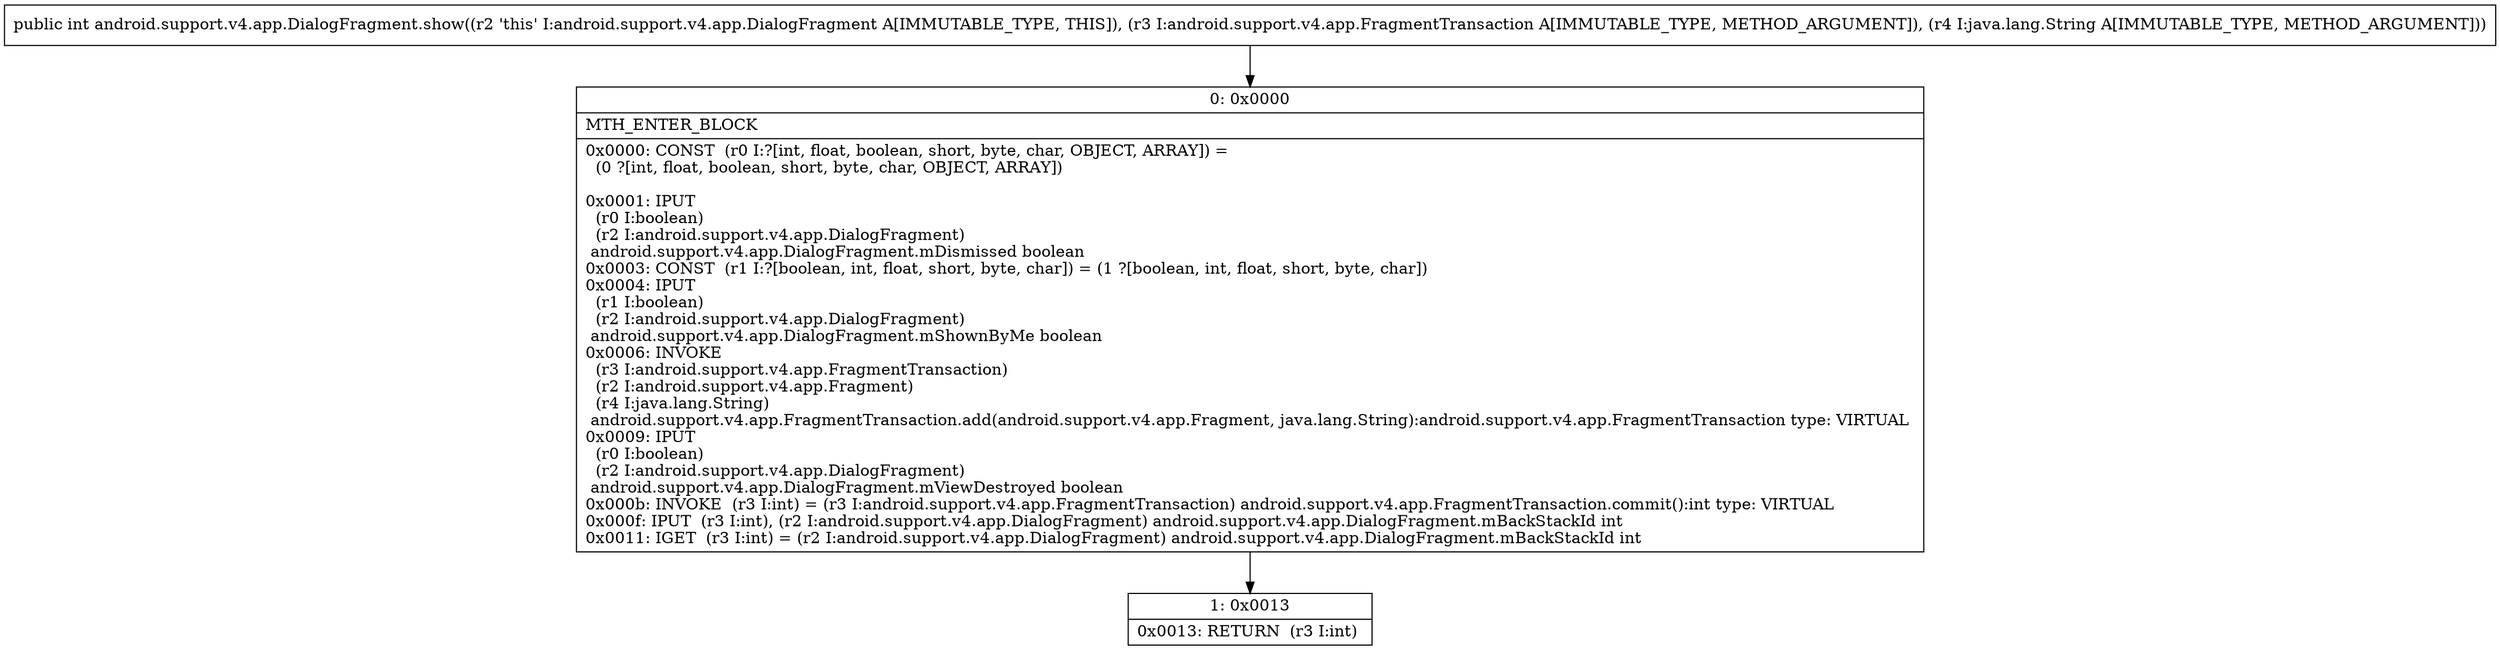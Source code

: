 digraph "CFG forandroid.support.v4.app.DialogFragment.show(Landroid\/support\/v4\/app\/FragmentTransaction;Ljava\/lang\/String;)I" {
Node_0 [shape=record,label="{0\:\ 0x0000|MTH_ENTER_BLOCK\l|0x0000: CONST  (r0 I:?[int, float, boolean, short, byte, char, OBJECT, ARRAY]) = \l  (0 ?[int, float, boolean, short, byte, char, OBJECT, ARRAY])\l \l0x0001: IPUT  \l  (r0 I:boolean)\l  (r2 I:android.support.v4.app.DialogFragment)\l android.support.v4.app.DialogFragment.mDismissed boolean \l0x0003: CONST  (r1 I:?[boolean, int, float, short, byte, char]) = (1 ?[boolean, int, float, short, byte, char]) \l0x0004: IPUT  \l  (r1 I:boolean)\l  (r2 I:android.support.v4.app.DialogFragment)\l android.support.v4.app.DialogFragment.mShownByMe boolean \l0x0006: INVOKE  \l  (r3 I:android.support.v4.app.FragmentTransaction)\l  (r2 I:android.support.v4.app.Fragment)\l  (r4 I:java.lang.String)\l android.support.v4.app.FragmentTransaction.add(android.support.v4.app.Fragment, java.lang.String):android.support.v4.app.FragmentTransaction type: VIRTUAL \l0x0009: IPUT  \l  (r0 I:boolean)\l  (r2 I:android.support.v4.app.DialogFragment)\l android.support.v4.app.DialogFragment.mViewDestroyed boolean \l0x000b: INVOKE  (r3 I:int) = (r3 I:android.support.v4.app.FragmentTransaction) android.support.v4.app.FragmentTransaction.commit():int type: VIRTUAL \l0x000f: IPUT  (r3 I:int), (r2 I:android.support.v4.app.DialogFragment) android.support.v4.app.DialogFragment.mBackStackId int \l0x0011: IGET  (r3 I:int) = (r2 I:android.support.v4.app.DialogFragment) android.support.v4.app.DialogFragment.mBackStackId int \l}"];
Node_1 [shape=record,label="{1\:\ 0x0013|0x0013: RETURN  (r3 I:int) \l}"];
MethodNode[shape=record,label="{public int android.support.v4.app.DialogFragment.show((r2 'this' I:android.support.v4.app.DialogFragment A[IMMUTABLE_TYPE, THIS]), (r3 I:android.support.v4.app.FragmentTransaction A[IMMUTABLE_TYPE, METHOD_ARGUMENT]), (r4 I:java.lang.String A[IMMUTABLE_TYPE, METHOD_ARGUMENT])) }"];
MethodNode -> Node_0;
Node_0 -> Node_1;
}

